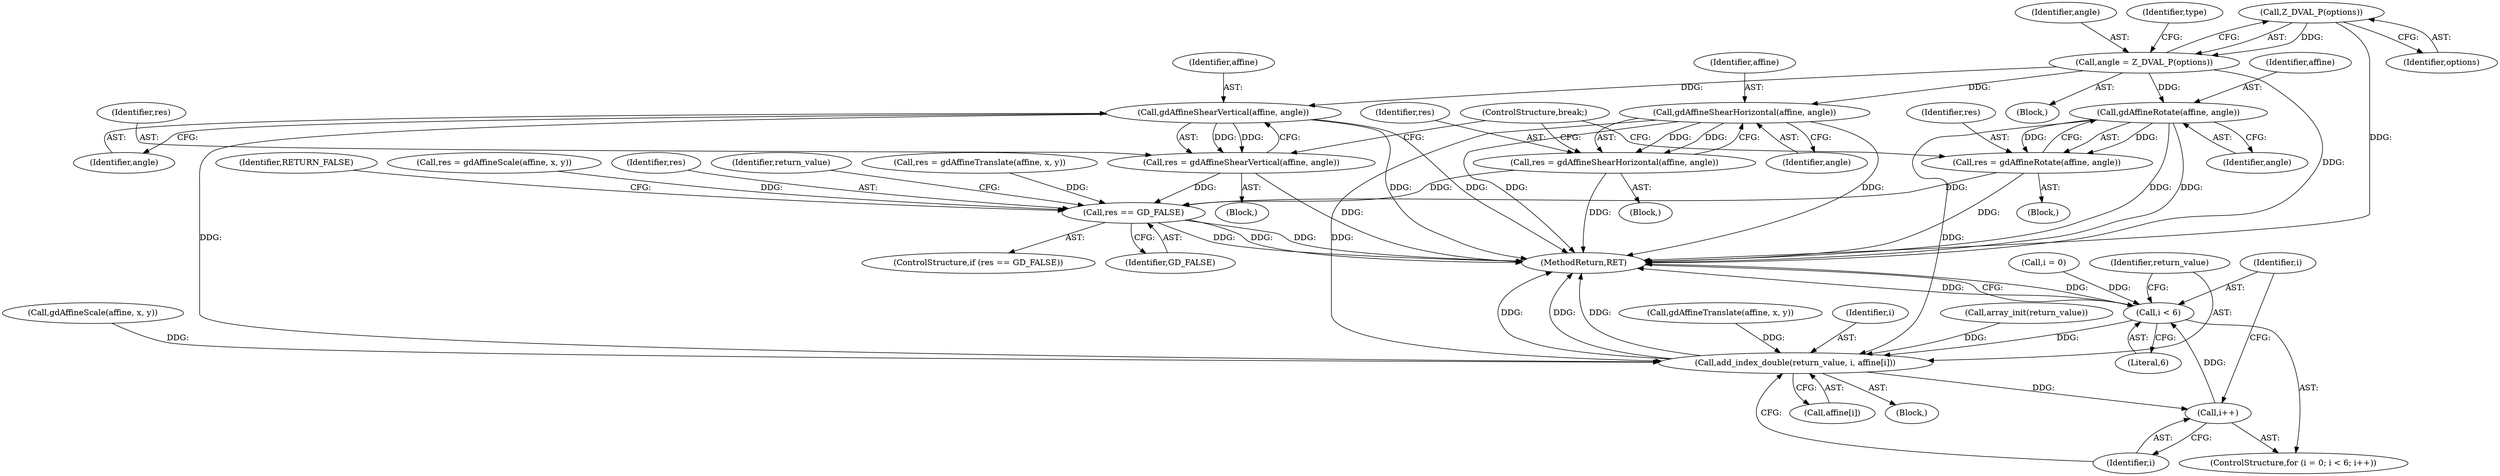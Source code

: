 digraph "0_php-src_2938329ce19cb8c4197dec146c3ec887c6f61d01_3@pointer" {
"1000206" [label="(Call,Z_DVAL_P(options))"];
"1000204" [label="(Call,angle = Z_DVAL_P(options))"];
"1000215" [label="(Call,gdAffineShearHorizontal(affine, angle))"];
"1000213" [label="(Call,res = gdAffineShearHorizontal(affine, angle))"];
"1000240" [label="(Call,res == GD_FALSE)"];
"1000259" [label="(Call,add_index_double(return_value, i, affine[i]))"];
"1000256" [label="(Call,i++)"];
"1000253" [label="(Call,i < 6)"];
"1000226" [label="(Call,gdAffineShearVertical(affine, angle))"];
"1000224" [label="(Call,res = gdAffineShearVertical(affine, angle))"];
"1000233" [label="(Call,gdAffineRotate(affine, angle))"];
"1000231" [label="(Call,res = gdAffineRotate(affine, angle))"];
"1000244" [label="(Identifier,RETURN_FALSE)"];
"1000226" [label="(Call,gdAffineShearVertical(affine, angle))"];
"1000249" [label="(ControlStructure,for (i = 0; i < 6; i++))"];
"1000259" [label="(Call,add_index_double(return_value, i, affine[i]))"];
"1000228" [label="(Identifier,angle)"];
"1000183" [label="(Call,gdAffineTranslate(affine, x, y))"];
"1000235" [label="(Identifier,angle)"];
"1000242" [label="(Identifier,GD_FALSE)"];
"1000265" [label="(MethodReturn,RET)"];
"1000227" [label="(Identifier,affine)"];
"1000261" [label="(Identifier,i)"];
"1000253" [label="(Call,i < 6)"];
"1000258" [label="(Block,)"];
"1000223" [label="(Block,)"];
"1000206" [label="(Call,Z_DVAL_P(options))"];
"1000216" [label="(Identifier,affine)"];
"1000233" [label="(Call,gdAffineRotate(affine, angle))"];
"1000239" [label="(ControlStructure,if (res == GD_FALSE))"];
"1000257" [label="(Identifier,i)"];
"1000254" [label="(Identifier,i)"];
"1000232" [label="(Identifier,res)"];
"1000240" [label="(Call,res == GD_FALSE)"];
"1000260" [label="(Identifier,return_value)"];
"1000230" [label="(Block,)"];
"1000262" [label="(Call,affine[i])"];
"1000189" [label="(Call,res = gdAffineScale(affine, x, y))"];
"1000207" [label="(Identifier,options)"];
"1000199" [label="(Block,)"];
"1000225" [label="(Identifier,res)"];
"1000241" [label="(Identifier,res)"];
"1000231" [label="(Call,res = gdAffineRotate(affine, angle))"];
"1000214" [label="(Identifier,res)"];
"1000212" [label="(Block,)"];
"1000248" [label="(Identifier,return_value)"];
"1000204" [label="(Call,angle = Z_DVAL_P(options))"];
"1000236" [label="(ControlStructure,break;)"];
"1000247" [label="(Call,array_init(return_value))"];
"1000217" [label="(Identifier,angle)"];
"1000234" [label="(Identifier,affine)"];
"1000191" [label="(Call,gdAffineScale(affine, x, y))"];
"1000224" [label="(Call,res = gdAffineShearVertical(affine, angle))"];
"1000255" [label="(Literal,6)"];
"1000256" [label="(Call,i++)"];
"1000250" [label="(Call,i = 0)"];
"1000181" [label="(Call,res = gdAffineTranslate(affine, x, y))"];
"1000213" [label="(Call,res = gdAffineShearHorizontal(affine, angle))"];
"1000205" [label="(Identifier,angle)"];
"1000210" [label="(Identifier,type)"];
"1000215" [label="(Call,gdAffineShearHorizontal(affine, angle))"];
"1000206" -> "1000204"  [label="AST: "];
"1000206" -> "1000207"  [label="CFG: "];
"1000207" -> "1000206"  [label="AST: "];
"1000204" -> "1000206"  [label="CFG: "];
"1000206" -> "1000265"  [label="DDG: "];
"1000206" -> "1000204"  [label="DDG: "];
"1000204" -> "1000199"  [label="AST: "];
"1000205" -> "1000204"  [label="AST: "];
"1000210" -> "1000204"  [label="CFG: "];
"1000204" -> "1000265"  [label="DDG: "];
"1000204" -> "1000215"  [label="DDG: "];
"1000204" -> "1000226"  [label="DDG: "];
"1000204" -> "1000233"  [label="DDG: "];
"1000215" -> "1000213"  [label="AST: "];
"1000215" -> "1000217"  [label="CFG: "];
"1000216" -> "1000215"  [label="AST: "];
"1000217" -> "1000215"  [label="AST: "];
"1000213" -> "1000215"  [label="CFG: "];
"1000215" -> "1000265"  [label="DDG: "];
"1000215" -> "1000265"  [label="DDG: "];
"1000215" -> "1000213"  [label="DDG: "];
"1000215" -> "1000213"  [label="DDG: "];
"1000215" -> "1000259"  [label="DDG: "];
"1000213" -> "1000212"  [label="AST: "];
"1000214" -> "1000213"  [label="AST: "];
"1000236" -> "1000213"  [label="CFG: "];
"1000213" -> "1000265"  [label="DDG: "];
"1000213" -> "1000240"  [label="DDG: "];
"1000240" -> "1000239"  [label="AST: "];
"1000240" -> "1000242"  [label="CFG: "];
"1000241" -> "1000240"  [label="AST: "];
"1000242" -> "1000240"  [label="AST: "];
"1000244" -> "1000240"  [label="CFG: "];
"1000248" -> "1000240"  [label="CFG: "];
"1000240" -> "1000265"  [label="DDG: "];
"1000240" -> "1000265"  [label="DDG: "];
"1000240" -> "1000265"  [label="DDG: "];
"1000181" -> "1000240"  [label="DDG: "];
"1000224" -> "1000240"  [label="DDG: "];
"1000189" -> "1000240"  [label="DDG: "];
"1000231" -> "1000240"  [label="DDG: "];
"1000259" -> "1000258"  [label="AST: "];
"1000259" -> "1000262"  [label="CFG: "];
"1000260" -> "1000259"  [label="AST: "];
"1000261" -> "1000259"  [label="AST: "];
"1000262" -> "1000259"  [label="AST: "];
"1000257" -> "1000259"  [label="CFG: "];
"1000259" -> "1000265"  [label="DDG: "];
"1000259" -> "1000265"  [label="DDG: "];
"1000259" -> "1000265"  [label="DDG: "];
"1000259" -> "1000256"  [label="DDG: "];
"1000247" -> "1000259"  [label="DDG: "];
"1000253" -> "1000259"  [label="DDG: "];
"1000226" -> "1000259"  [label="DDG: "];
"1000183" -> "1000259"  [label="DDG: "];
"1000233" -> "1000259"  [label="DDG: "];
"1000191" -> "1000259"  [label="DDG: "];
"1000256" -> "1000249"  [label="AST: "];
"1000256" -> "1000257"  [label="CFG: "];
"1000257" -> "1000256"  [label="AST: "];
"1000254" -> "1000256"  [label="CFG: "];
"1000256" -> "1000253"  [label="DDG: "];
"1000253" -> "1000249"  [label="AST: "];
"1000253" -> "1000255"  [label="CFG: "];
"1000254" -> "1000253"  [label="AST: "];
"1000255" -> "1000253"  [label="AST: "];
"1000260" -> "1000253"  [label="CFG: "];
"1000265" -> "1000253"  [label="CFG: "];
"1000253" -> "1000265"  [label="DDG: "];
"1000253" -> "1000265"  [label="DDG: "];
"1000250" -> "1000253"  [label="DDG: "];
"1000226" -> "1000224"  [label="AST: "];
"1000226" -> "1000228"  [label="CFG: "];
"1000227" -> "1000226"  [label="AST: "];
"1000228" -> "1000226"  [label="AST: "];
"1000224" -> "1000226"  [label="CFG: "];
"1000226" -> "1000265"  [label="DDG: "];
"1000226" -> "1000265"  [label="DDG: "];
"1000226" -> "1000224"  [label="DDG: "];
"1000226" -> "1000224"  [label="DDG: "];
"1000224" -> "1000223"  [label="AST: "];
"1000225" -> "1000224"  [label="AST: "];
"1000236" -> "1000224"  [label="CFG: "];
"1000224" -> "1000265"  [label="DDG: "];
"1000233" -> "1000231"  [label="AST: "];
"1000233" -> "1000235"  [label="CFG: "];
"1000234" -> "1000233"  [label="AST: "];
"1000235" -> "1000233"  [label="AST: "];
"1000231" -> "1000233"  [label="CFG: "];
"1000233" -> "1000265"  [label="DDG: "];
"1000233" -> "1000265"  [label="DDG: "];
"1000233" -> "1000231"  [label="DDG: "];
"1000233" -> "1000231"  [label="DDG: "];
"1000231" -> "1000230"  [label="AST: "];
"1000232" -> "1000231"  [label="AST: "];
"1000236" -> "1000231"  [label="CFG: "];
"1000231" -> "1000265"  [label="DDG: "];
}
